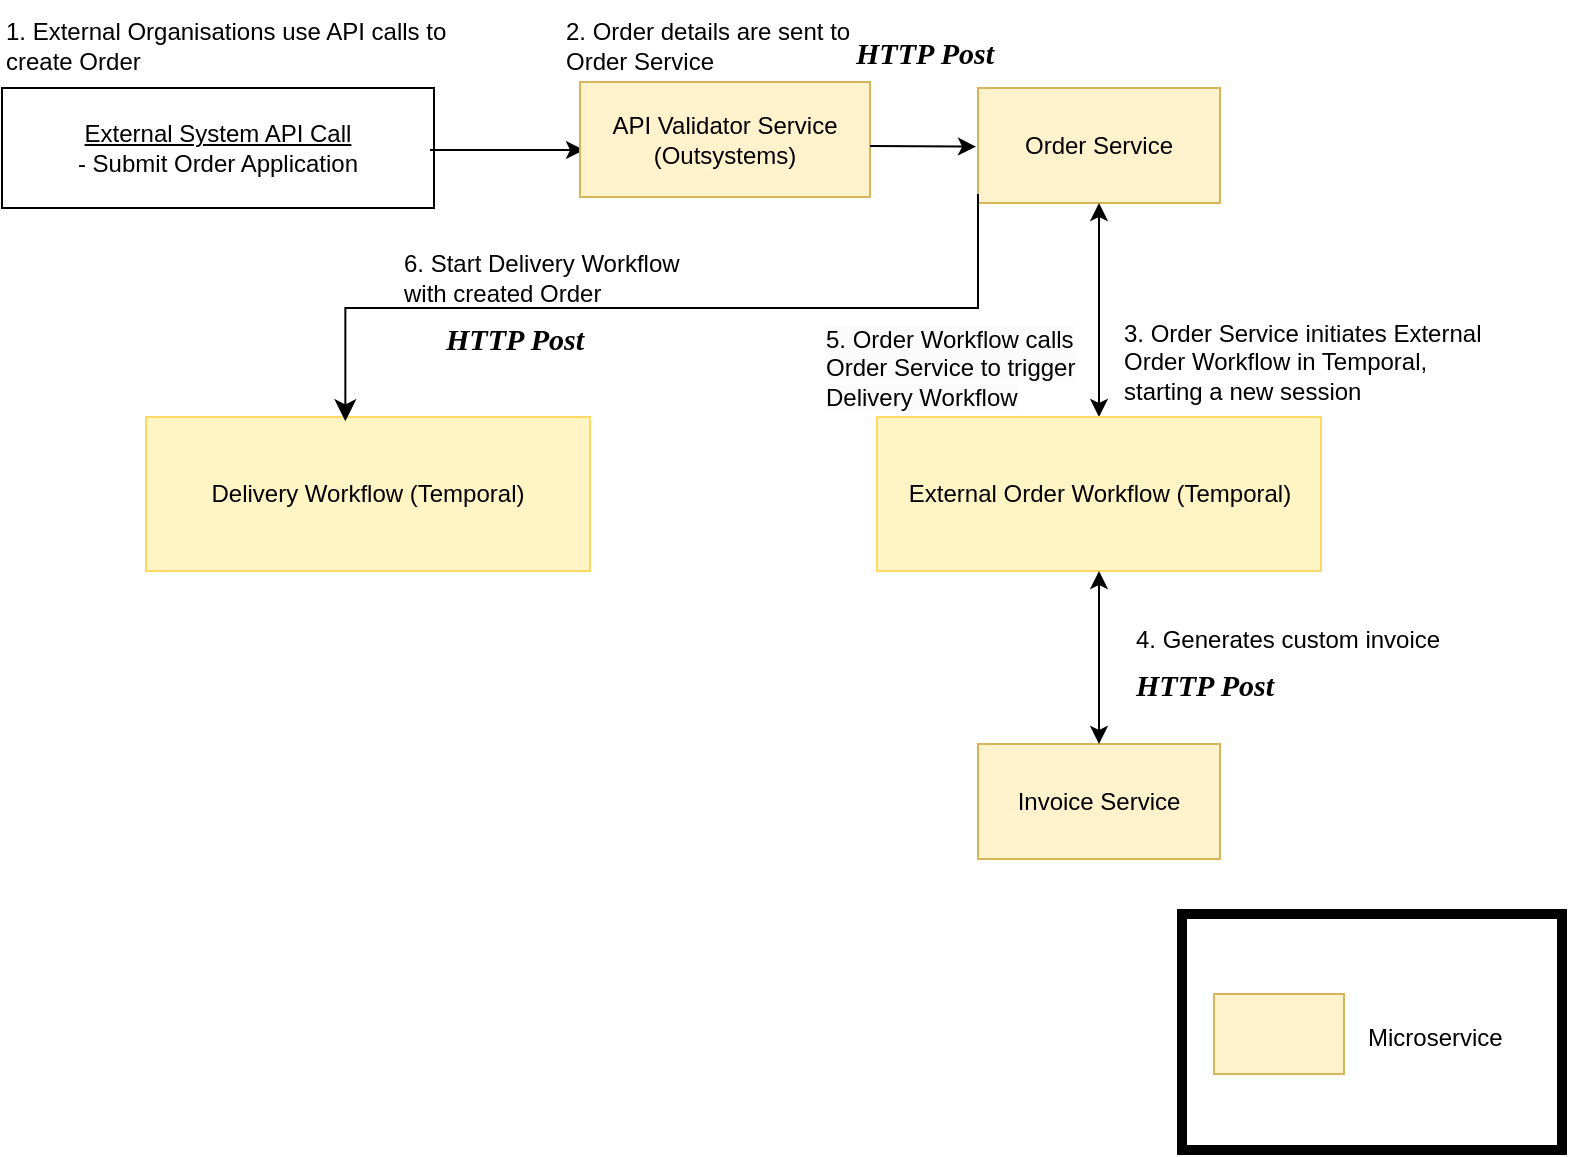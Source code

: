 <mxfile>
    <diagram name="Page-1" id="AIPoxRdhrtce3UdJt4KN">
        <mxGraphModel dx="934" dy="491" grid="0" gridSize="10" guides="1" tooltips="1" connect="1" arrows="1" fold="1" page="1" pageScale="1" pageWidth="827" pageHeight="1169" math="0" shadow="0">
            <root>
                <mxCell id="0"/>
                <mxCell id="1" parent="0"/>
                <mxCell id="uWxkei3LBMc92IfPlKmw-2" value="&lt;u&gt;External System API Call&lt;/u&gt;&lt;div&gt;- Submit Order Application&lt;/div&gt;" style="rounded=0;whiteSpace=wrap;html=1;" parent="1" vertex="1">
                    <mxGeometry x="32" y="47" width="216" height="60" as="geometry"/>
                </mxCell>
                <mxCell id="uWxkei3LBMc92IfPlKmw-4" value="Order Service" style="rounded=0;whiteSpace=wrap;html=1;fillColor=#fff2cc;strokeColor=#d6b656;" parent="1" vertex="1">
                    <mxGeometry x="520" y="47" width="121" height="57.5" as="geometry"/>
                </mxCell>
                <mxCell id="uWxkei3LBMc92IfPlKmw-7" value="1. External Organisations use API calls to create Order" style="text;html=1;align=left;verticalAlign=middle;whiteSpace=wrap;rounded=0;" parent="1" vertex="1">
                    <mxGeometry x="32" y="11" width="239" height="30" as="geometry"/>
                </mxCell>
                <mxCell id="uWxkei3LBMc92IfPlKmw-13" value="" style="endArrow=classic;startArrow=classic;html=1;rounded=0;entryX=0.5;entryY=1;entryDx=0;entryDy=0;exitX=0.5;exitY=0;exitDx=0;exitDy=0;" parent="1" target="uWxkei3LBMc92IfPlKmw-4" edge="1" source="sGVSHZmp7kZCRn9jOwzH-1">
                    <mxGeometry width="50" height="50" relative="1" as="geometry">
                        <mxPoint x="604" y="211.5" as="sourcePoint"/>
                        <mxPoint x="424" y="138.289" as="targetPoint"/>
                    </mxGeometry>
                </mxCell>
                <mxCell id="3v4G5k-9SBofemgfU9J0-1" value="2. Order details are sent to &lt;br&gt;Order Service" style="text;html=1;align=left;verticalAlign=middle;whiteSpace=wrap;rounded=0;" parent="1" vertex="1">
                    <mxGeometry x="312" y="11" width="155" height="30" as="geometry"/>
                </mxCell>
                <mxCell id="3v4G5k-9SBofemgfU9J0-18" value="Delivery Workflow (Temporal)" style="rounded=0;whiteSpace=wrap;html=1;fillColor=light-dark(#FFF4C3,var(--ge-dark-color, #121212));strokeColor=light-dark(#FFD966,#FFFFFF);" parent="1" vertex="1">
                    <mxGeometry x="104" y="211.5" width="222" height="77" as="geometry"/>
                </mxCell>
                <mxCell id="sGVSHZmp7kZCRn9jOwzH-1" value="External Order Workflow (Temporal)" style="rounded=0;whiteSpace=wrap;html=1;fillColor=light-dark(#FFF4C3,var(--ge-dark-color, #121212));strokeColor=light-dark(#FFD966,#FFFFFF);" parent="1" vertex="1">
                    <mxGeometry x="469.5" y="211.5" width="222" height="77" as="geometry"/>
                </mxCell>
                <mxCell id="sGVSHZmp7kZCRn9jOwzH-2" value="Invoice Service" style="rounded=0;whiteSpace=wrap;html=1;fillColor=#fff2cc;strokeColor=#d6b656;" parent="1" vertex="1">
                    <mxGeometry x="520" y="375" width="121" height="57.5" as="geometry"/>
                </mxCell>
                <mxCell id="sGVSHZmp7kZCRn9jOwzH-3" value="3. Order Service initiates External Order Workflow in Temporal, starting a new session" style="text;html=1;align=left;verticalAlign=middle;whiteSpace=wrap;rounded=0;" parent="1" vertex="1">
                    <mxGeometry x="590.5" y="169" width="195" height="30" as="geometry"/>
                </mxCell>
                <mxCell id="sGVSHZmp7kZCRn9jOwzH-4" value="4. Generates custom invoice" style="text;html=1;align=left;verticalAlign=middle;whiteSpace=wrap;rounded=0;" parent="1" vertex="1">
                    <mxGeometry x="597" y="308" width="166" height="30" as="geometry"/>
                </mxCell>
                <mxCell id="sGVSHZmp7kZCRn9jOwzH-5" value="" style="endArrow=classic;startArrow=classic;html=1;rounded=0;exitX=0.5;exitY=0;exitDx=0;exitDy=0;" parent="1" source="sGVSHZmp7kZCRn9jOwzH-2" target="sGVSHZmp7kZCRn9jOwzH-1" edge="1">
                    <mxGeometry width="50" height="50" relative="1" as="geometry">
                        <mxPoint x="551.5" y="375" as="sourcePoint"/>
                        <mxPoint x="611.5" y="288" as="targetPoint"/>
                    </mxGeometry>
                </mxCell>
                <mxCell id="sGVSHZmp7kZCRn9jOwzH-7" value="6. Start Delivery Workflow with created Order" style="text;html=1;align=left;verticalAlign=middle;whiteSpace=wrap;rounded=0;" parent="1" vertex="1">
                    <mxGeometry x="231" y="127" width="150" height="30" as="geometry"/>
                </mxCell>
                <mxCell id="11" value="&lt;span style=&quot;color: rgb(0, 0, 0); font-family: Helvetica; font-size: 12px; font-style: normal; font-variant-ligatures: normal; font-variant-caps: normal; font-weight: 400; letter-spacing: normal; orphans: 2; text-indent: 0px; text-transform: none; widows: 2; word-spacing: 0px; -webkit-text-stroke-width: 0px; white-space: normal; background-color: rgb(251, 251, 251); text-decoration-thickness: initial; text-decoration-style: initial; text-decoration-color: initial; float: none; display: inline !important;&quot;&gt;5. Order Workflow calls Order Service to trigger Delivery Workflow&lt;/span&gt;" style="text;whiteSpace=wrap;html=1;align=left;" parent="1" vertex="1">
                    <mxGeometry x="442" y="159" width="158" height="36" as="geometry"/>
                </mxCell>
                <mxCell id="12" value="&lt;h5&gt;&lt;font style=&quot;font-size: 15px;&quot; face=&quot;Lucida Console&quot;&gt;&lt;i&gt;HTTP Post&lt;/i&gt;&lt;/font&gt;&lt;/h5&gt;" style="text;html=1;align=left;verticalAlign=middle;whiteSpace=wrap;rounded=0;" parent="1" vertex="1">
                    <mxGeometry x="457" y="14" width="100" height="30" as="geometry"/>
                </mxCell>
                <mxCell id="14" value="&lt;h5&gt;&lt;font style=&quot;font-size: 15px;&quot; face=&quot;Lucida Console&quot;&gt;&lt;i&gt;HTTP Post&lt;/i&gt;&lt;/font&gt;&lt;/h5&gt;" style="text;html=1;align=left;verticalAlign=middle;whiteSpace=wrap;rounded=0;" parent="1" vertex="1">
                    <mxGeometry x="597" y="330" width="100" height="30" as="geometry"/>
                </mxCell>
                <mxCell id="15" value="&lt;h5&gt;&lt;font style=&quot;font-size: 15px;&quot; face=&quot;Lucida Console&quot;&gt;&lt;i&gt;HTTP Post&lt;/i&gt;&lt;/font&gt;&lt;/h5&gt;" style="text;html=1;align=left;verticalAlign=middle;whiteSpace=wrap;rounded=0;" parent="1" vertex="1">
                    <mxGeometry x="252" y="157" width="100" height="30" as="geometry"/>
                </mxCell>
                <mxCell id="16" value="" style="rounded=0;whiteSpace=wrap;html=1;strokeWidth=5;perimeterSpacing=6;" parent="1" vertex="1">
                    <mxGeometry x="622" y="460" width="190" height="118" as="geometry"/>
                </mxCell>
                <mxCell id="17" value="" style="rounded=0;whiteSpace=wrap;html=1;fillColor=#fff2cc;strokeColor=#d6b656;" parent="1" vertex="1">
                    <mxGeometry x="638" y="500" width="65" height="40" as="geometry"/>
                </mxCell>
                <mxCell id="18" value="Microservice" style="text;whiteSpace=wrap;align=left;fontColor=#000000;labelBackgroundColor=none;" parent="1" vertex="1">
                    <mxGeometry x="712.5" y="507.75" width="73" height="24.5" as="geometry"/>
                </mxCell>
                <mxCell id="21" value="" style="endArrow=classic;html=1;" edge="1" parent="1">
                    <mxGeometry width="50" height="50" relative="1" as="geometry">
                        <mxPoint x="246" y="78" as="sourcePoint"/>
                        <mxPoint x="323" y="78" as="targetPoint"/>
                    </mxGeometry>
                </mxCell>
                <mxCell id="22" value="API Validator Service&lt;div&gt;(Outsystems)&lt;/div&gt;" style="rounded=0;whiteSpace=wrap;html=1;fillColor=#fff2cc;strokeColor=#d6b656;" vertex="1" parent="1">
                    <mxGeometry x="321" y="44" width="145" height="57.5" as="geometry"/>
                </mxCell>
                <mxCell id="23" value="" style="endArrow=classic;html=1;" edge="1" parent="1">
                    <mxGeometry width="50" height="50" relative="1" as="geometry">
                        <mxPoint x="466" y="76" as="sourcePoint"/>
                        <mxPoint x="519" y="76.33" as="targetPoint"/>
                    </mxGeometry>
                </mxCell>
                <mxCell id="26" value="" style="edgeStyle=elbowEdgeStyle;elbow=vertical;endArrow=classic;html=1;curved=0;rounded=0;endSize=8;startSize=8;entryX=0.449;entryY=0.028;entryDx=0;entryDy=0;entryPerimeter=0;" edge="1" parent="1" target="3v4G5k-9SBofemgfU9J0-18">
                    <mxGeometry width="50" height="50" relative="1" as="geometry">
                        <mxPoint x="520" y="100" as="sourcePoint"/>
                        <mxPoint x="570" y="50" as="targetPoint"/>
                    </mxGeometry>
                </mxCell>
            </root>
        </mxGraphModel>
    </diagram>
</mxfile>